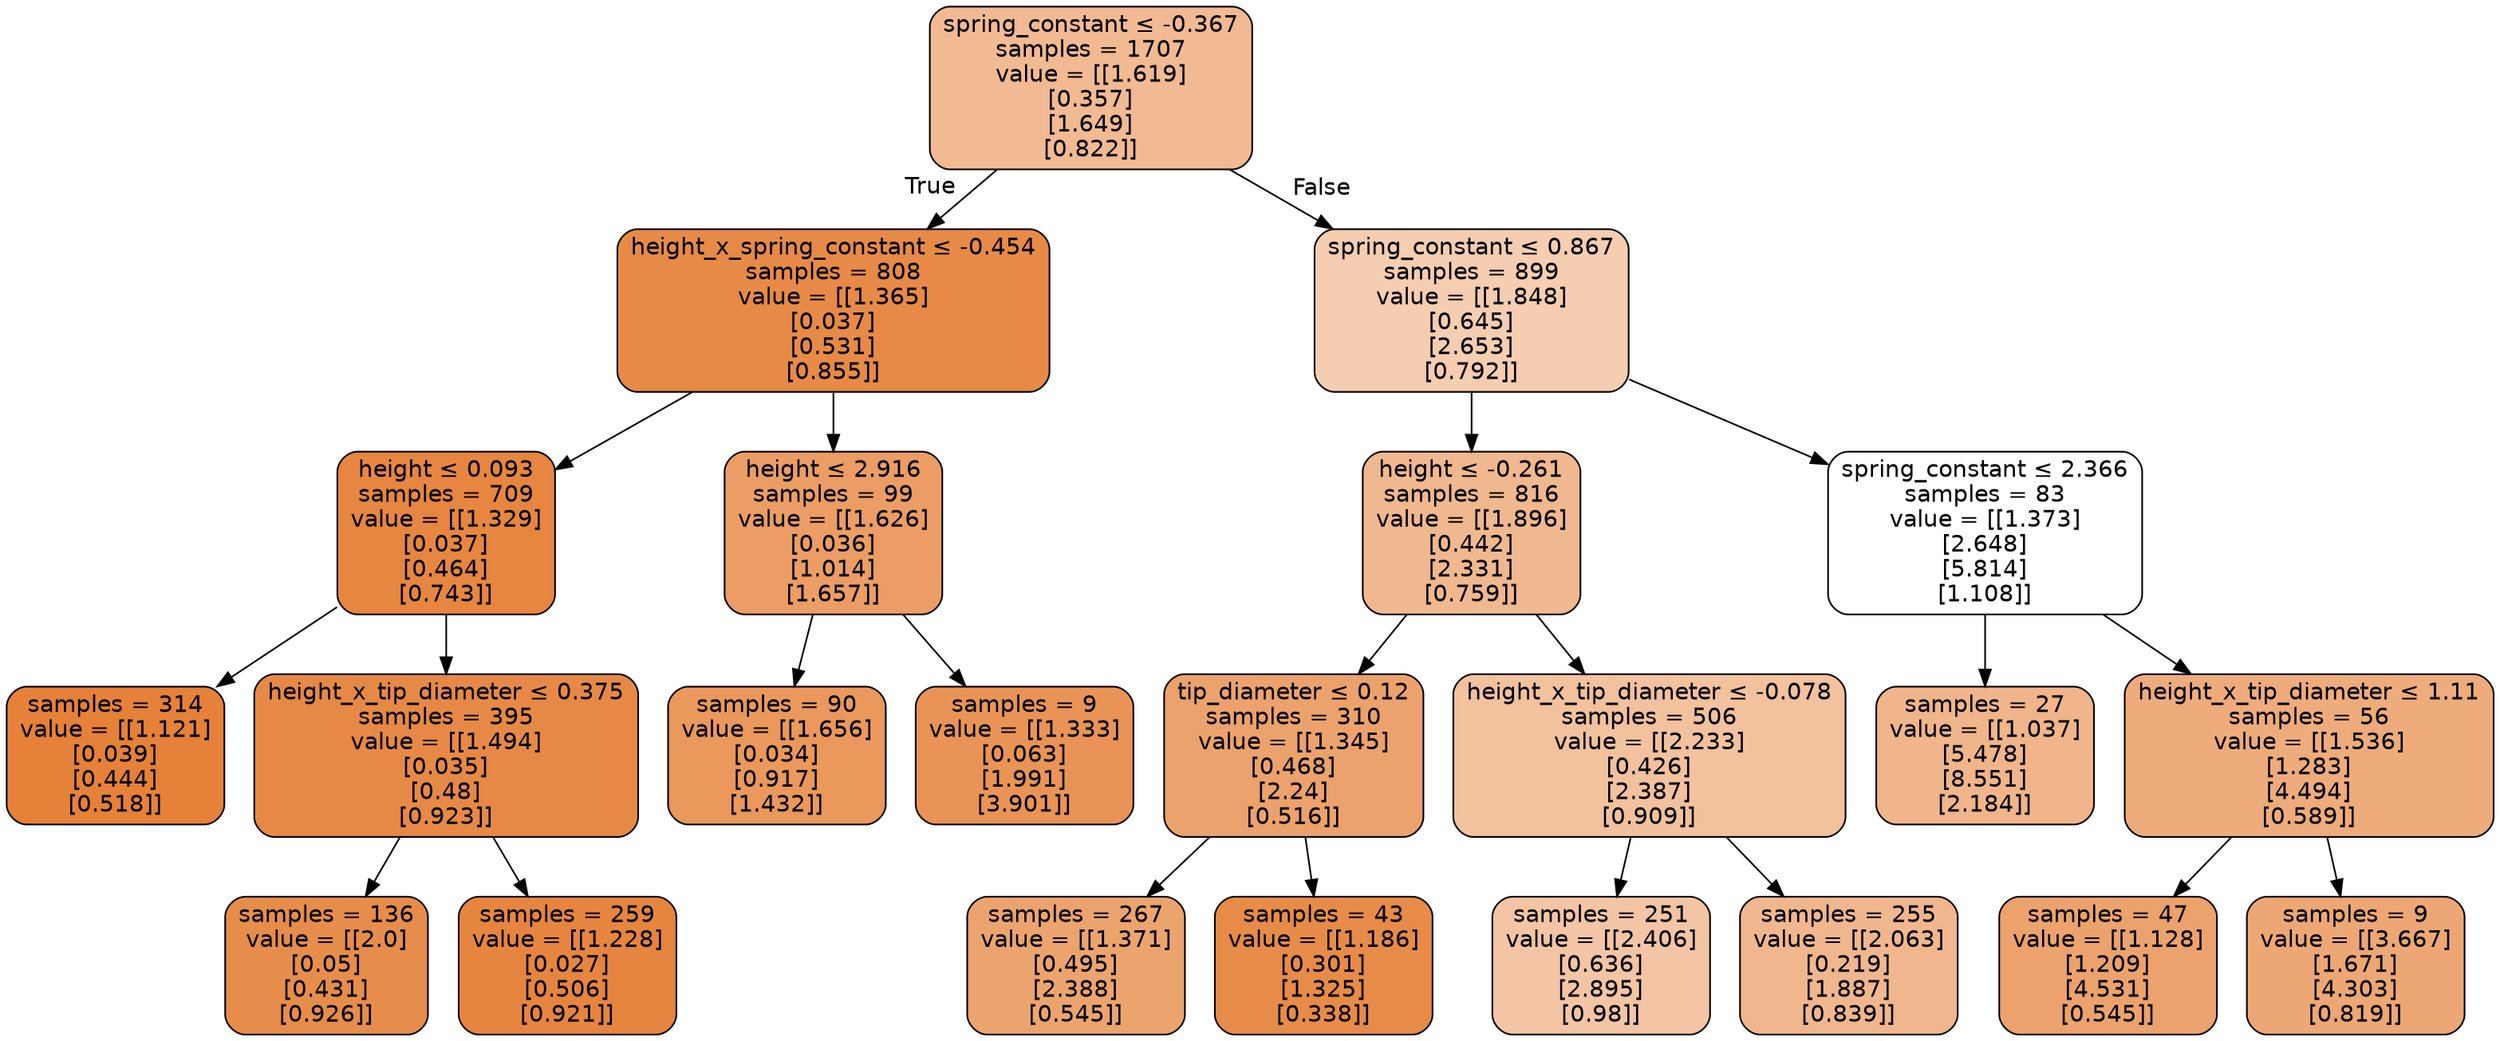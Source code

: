 digraph Tree {
node [shape=box, style="filled, rounded", color="black", fontname="helvetica"] ;
edge [fontname="helvetica"] ;
0 [label=<spring_constant &le; -0.367<br/>samples = 1707<br/>value = [[1.619]<br/>[0.357]<br/>[1.649]<br/>[0.822]]>, fillcolor="#f1ba93"] ;
1 [label=<height_x_spring_constant &le; -0.454<br/>samples = 808<br/>value = [[1.365]<br/>[0.037]<br/>[0.531]<br/>[0.855]]>, fillcolor="#e78a48"] ;
0 -> 1 [labeldistance=2.5, labelangle=45, headlabel="True"] ;
2 [label=<height &le; 0.093<br/>samples = 709<br/>value = [[1.329]<br/>[0.037]<br/>[0.464]<br/>[0.743]]>, fillcolor="#e68641"] ;
1 -> 2 ;
3 [label=<samples = 314<br/>value = [[1.121]<br/>[0.039]<br/>[0.444]<br/>[0.518]]>, fillcolor="#e58139"] ;
2 -> 3 ;
4 [label=<height_x_tip_diameter &le; 0.375<br/>samples = 395<br/>value = [[1.494]<br/>[0.035]<br/>[0.48]<br/>[0.923]]>, fillcolor="#e78946"] ;
2 -> 4 ;
5 [label=<samples = 136<br/>value = [[2.0]<br/>[0.05]<br/>[0.431]<br/>[0.926]]>, fillcolor="#e78d4b"] ;
4 -> 5 ;
6 [label=<samples = 259<br/>value = [[1.228]<br/>[0.027]<br/>[0.506]<br/>[0.921]]>, fillcolor="#e68540"] ;
4 -> 6 ;
7 [label=<height &le; 2.916<br/>samples = 99<br/>value = [[1.626]<br/>[0.036]<br/>[1.014]<br/>[1.657]]>, fillcolor="#eb9d65"] ;
1 -> 7 ;
8 [label=<samples = 90<br/>value = [[1.656]<br/>[0.034]<br/>[0.917]<br/>[1.432]]>, fillcolor="#ea985c"] ;
7 -> 8 ;
9 [label=<samples = 9<br/>value = [[1.333]<br/>[0.063]<br/>[1.991]<br/>[3.901]]>, fillcolor="#e99456"] ;
7 -> 9 ;
10 [label=<spring_constant &le; 0.867<br/>samples = 899<br/>value = [[1.848]<br/>[0.645]<br/>[2.653]<br/>[0.792]]>, fillcolor="#f5cdb0"] ;
0 -> 10 [labeldistance=2.5, labelangle=-45, headlabel="False"] ;
11 [label=<height &le; -0.261<br/>samples = 816<br/>value = [[1.896]<br/>[0.442]<br/>[2.331]<br/>[0.759]]>, fillcolor="#f0b88f"] ;
10 -> 11 ;
12 [label=<tip_diameter &le; 0.12<br/>samples = 310<br/>value = [[1.345]<br/>[0.468]<br/>[2.24]<br/>[0.516]]>, fillcolor="#eca26c"] ;
11 -> 12 ;
13 [label=<samples = 267<br/>value = [[1.371]<br/>[0.495]<br/>[2.388]<br/>[0.545]]>, fillcolor="#eca46f"] ;
12 -> 13 ;
14 [label=<samples = 43<br/>value = [[1.186]<br/>[0.301]<br/>[1.325]<br/>[0.338]]>, fillcolor="#e78b49"] ;
12 -> 14 ;
15 [label=<height_x_tip_diameter &le; -0.078<br/>samples = 506<br/>value = [[2.233]<br/>[0.426]<br/>[2.387]<br/>[0.909]]>, fillcolor="#f2c19e"] ;
11 -> 15 ;
16 [label=<samples = 251<br/>value = [[2.406]<br/>[0.636]<br/>[2.895]<br/>[0.98]]>, fillcolor="#f3c5a4"] ;
15 -> 16 ;
17 [label=<samples = 255<br/>value = [[2.063]<br/>[0.219]<br/>[1.887]<br/>[0.839]]>, fillcolor="#f0b78e"] ;
15 -> 17 ;
18 [label=<spring_constant &le; 2.366<br/>samples = 83<br/>value = [[1.373]<br/>[2.648]<br/>[5.814]<br/>[1.108]]>, fillcolor="#ffffff"] ;
10 -> 18 ;
19 [label=<samples = 27<br/>value = [[1.037]<br/>[5.478]<br/>[8.551]<br/>[2.184]]>, fillcolor="#f0b58a"] ;
18 -> 19 ;
20 [label=<height_x_tip_diameter &le; 1.11<br/>samples = 56<br/>value = [[1.536]<br/>[1.283]<br/>[4.494]<br/>[0.589]]>, fillcolor="#eeac7c"] ;
18 -> 20 ;
21 [label=<samples = 47<br/>value = [[1.128]<br/>[1.209]<br/>[4.531]<br/>[0.545]]>, fillcolor="#eca26c"] ;
20 -> 21 ;
22 [label=<samples = 9<br/>value = [[3.667]<br/>[1.671]<br/>[4.303]<br/>[0.819]]>, fillcolor="#eda775"] ;
20 -> 22 ;
}
